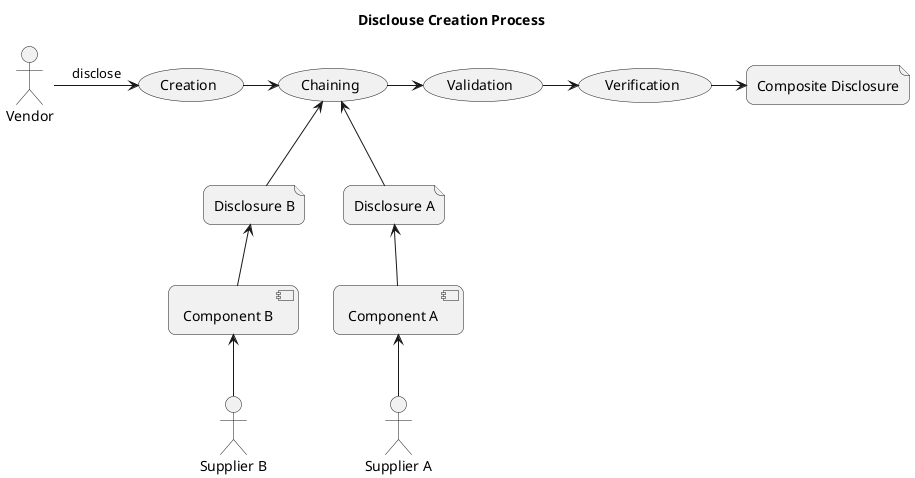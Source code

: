@startuml

title Disclouse Creation Process

skinparam roundCorner 15

actor "Supplier A" as SA
actor "Supplier B" as SB
actor Vendor as V

component "Component A" as CA
component "Component B" as CB
file "Disclosure A" as DA
file "Disclosure B" as DB
file "Composite Disclosure" as D

V-right->(Creation):disclose
SA-up->CA
SB-up->CB
CA-up->DA
CB-up->DB
DA-up->(Chaining)
DB-up->(Chaining)
(Creation)->(Chaining)
(Chaining)->(Validation)
(Validation)->(Verification)
(Verification)->D
@enduml